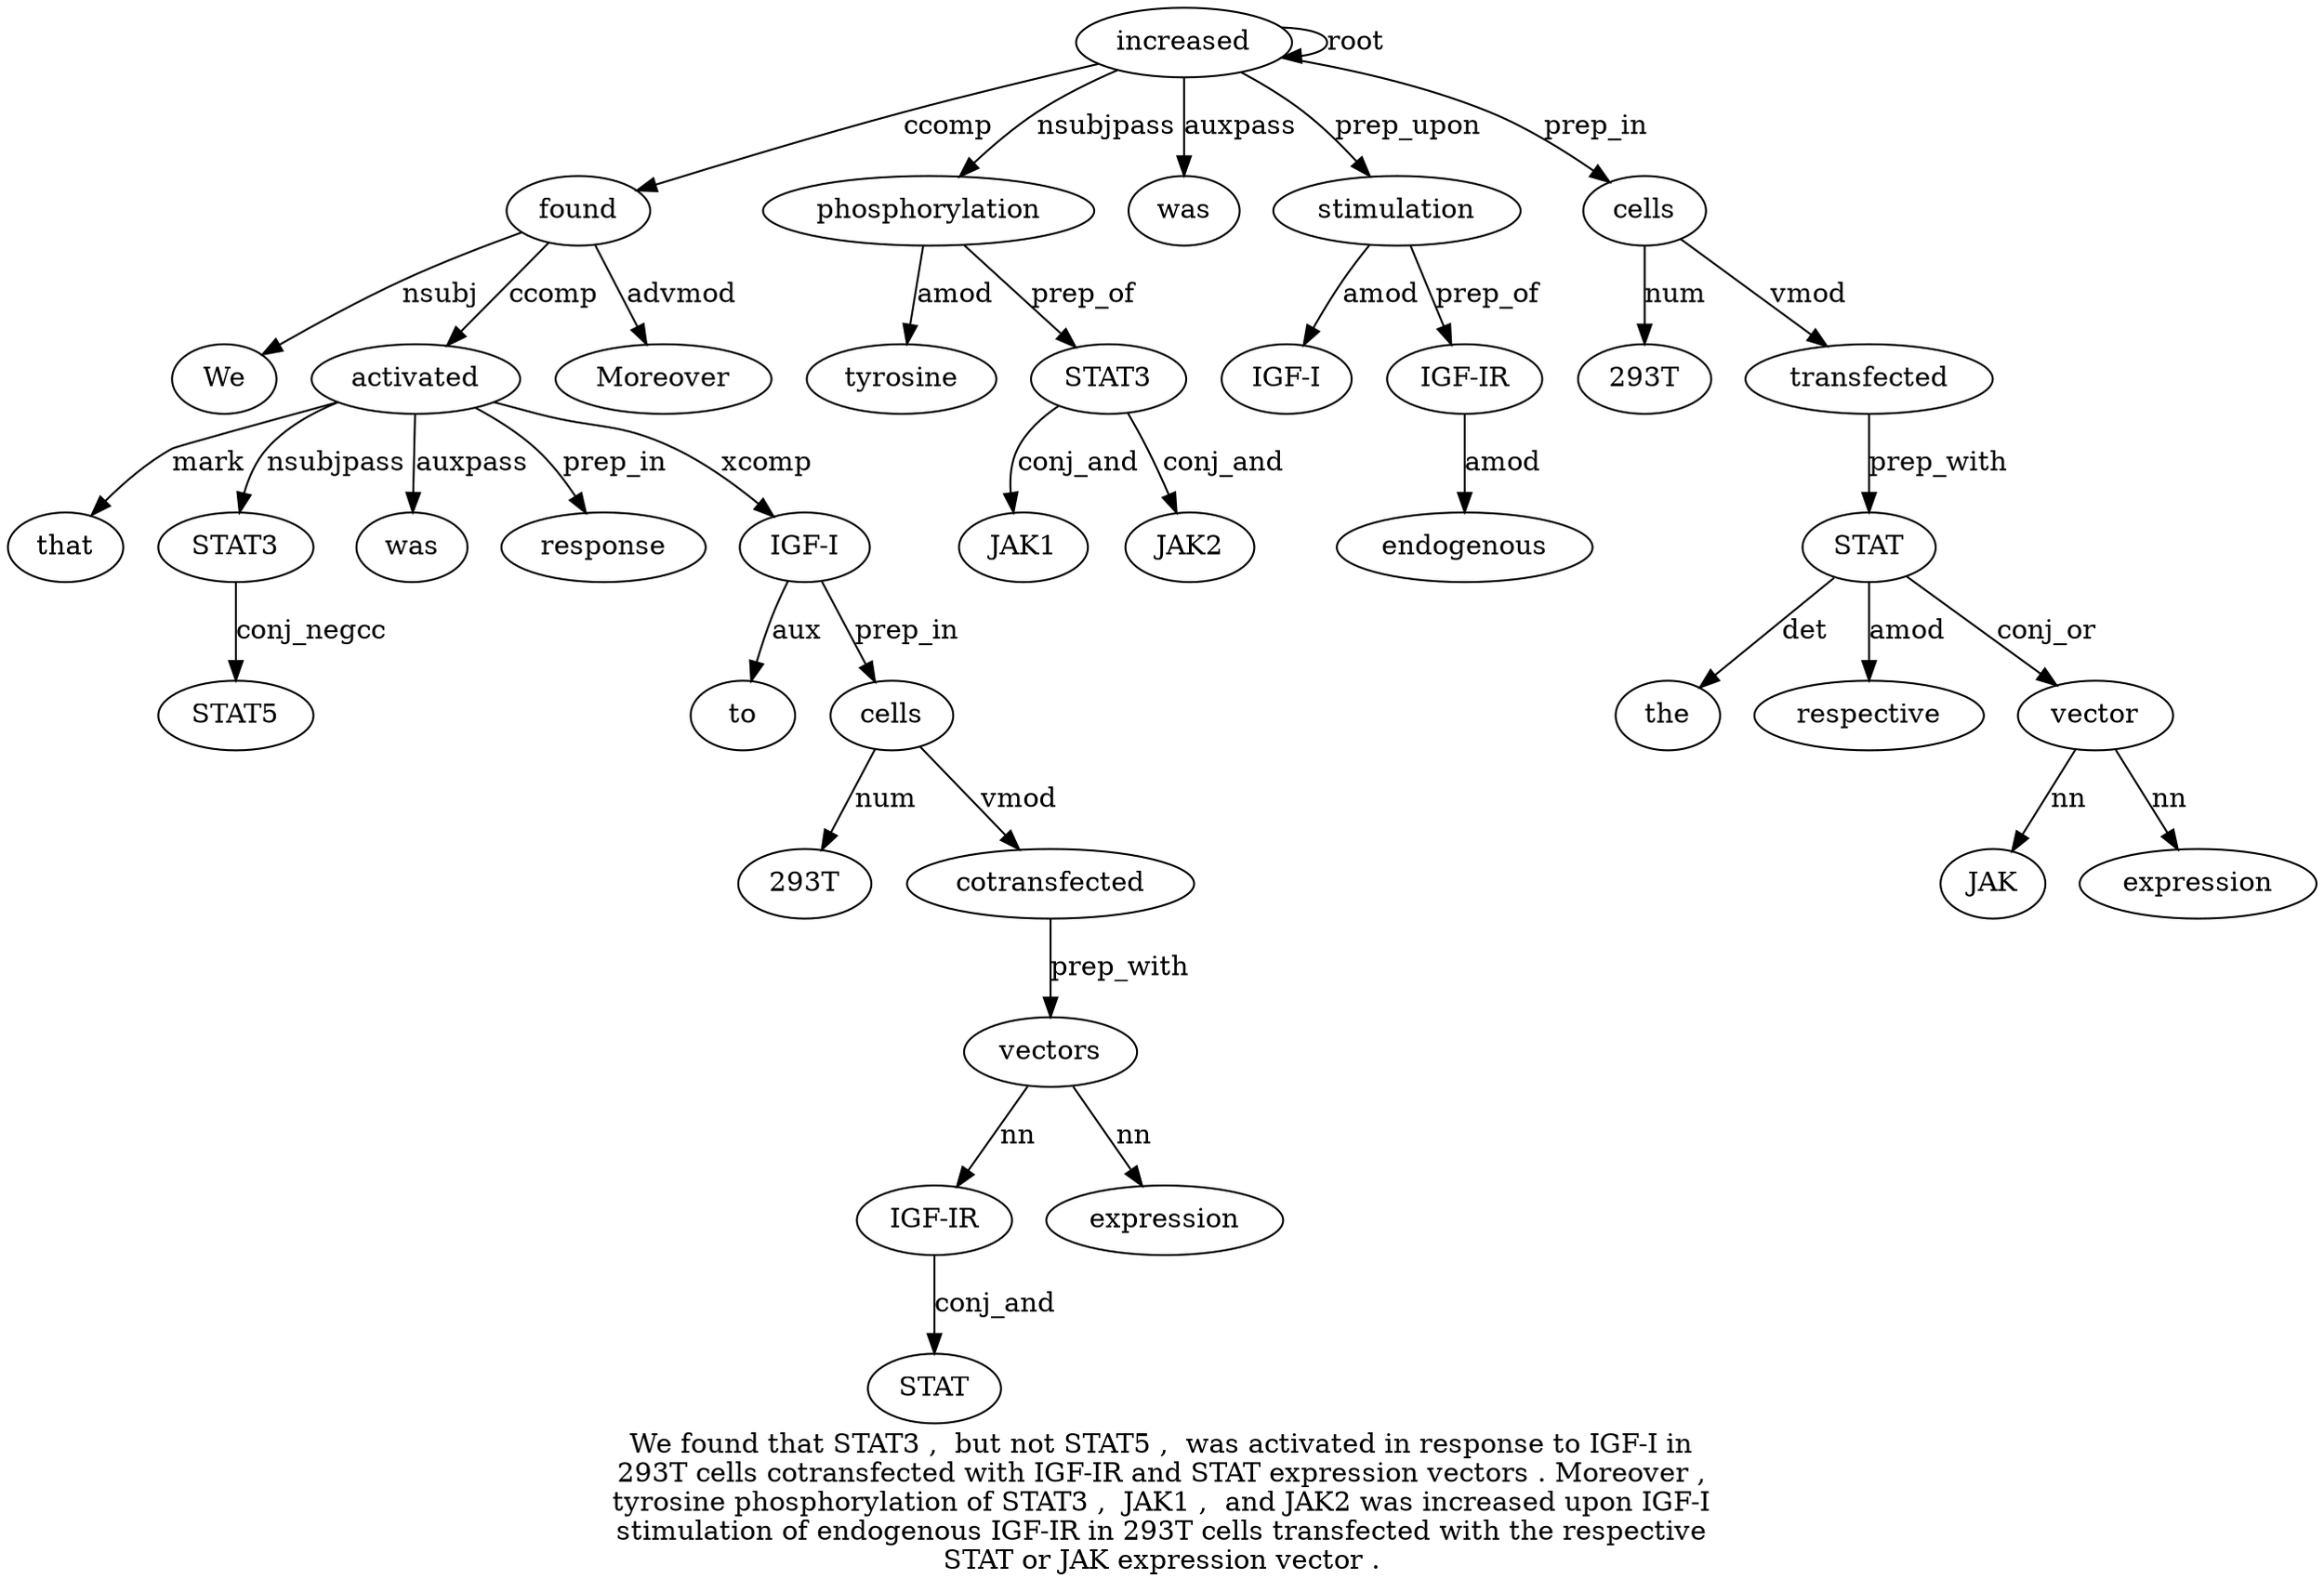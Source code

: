 digraph "We found that STAT3 ,  but not STAT5 ,  was activated in response to IGF-I in 293T cells cotransfected with IGF-IR and STAT expression vectors . Moreover ,  tyrosine phosphorylation of STAT3 ,  JAK1 ,  and JAK2 was increased upon IGF-I stimulation of endogenous IGF-IR in 293T cells transfected with the respective STAT or JAK expression vector ." {
label="We found that STAT3 ,  but not STAT5 ,  was activated in response to IGF-I in
293T cells cotransfected with IGF-IR and STAT expression vectors . Moreover ,
tyrosine phosphorylation of STAT3 ,  JAK1 ,  and JAK2 was increased upon IGF-I
stimulation of endogenous IGF-IR in 293T cells transfected with the respective
STAT or JAK expression vector .";
found2 [style=filled, fillcolor=white, label=found];
We1 [style=filled, fillcolor=white, label=We];
found2 -> We1  [label=nsubj];
increased39 [style=filled, fillcolor=white, label=increased];
increased39 -> found2  [label=ccomp];
activated11 [style=filled, fillcolor=white, label=activated];
that3 [style=filled, fillcolor=white, label=that];
activated11 -> that3  [label=mark];
STAT34 [style=filled, fillcolor=white, label=STAT3];
activated11 -> STAT34  [label=nsubjpass];
STAT58 [style=filled, fillcolor=white, label=STAT5];
STAT34 -> STAT58  [label=conj_negcc];
was10 [style=filled, fillcolor=white, label=was];
activated11 -> was10  [label=auxpass];
found2 -> activated11  [label=ccomp];
response13 [style=filled, fillcolor=white, label=response];
activated11 -> response13  [label=prep_in];
"IGF-I15" [style=filled, fillcolor=white, label="IGF-I"];
to14 [style=filled, fillcolor=white, label=to];
"IGF-I15" -> to14  [label=aux];
activated11 -> "IGF-I15"  [label=xcomp];
cells18 [style=filled, fillcolor=white, label=cells];
"293T17" [style=filled, fillcolor=white, label="293T"];
cells18 -> "293T17"  [label=num];
"IGF-I15" -> cells18  [label=prep_in];
cotransfected19 [style=filled, fillcolor=white, label=cotransfected];
cells18 -> cotransfected19  [label=vmod];
vectors25 [style=filled, fillcolor=white, label=vectors];
"IGF-IR21" [style=filled, fillcolor=white, label="IGF-IR"];
vectors25 -> "IGF-IR21"  [label=nn];
STAT23 [style=filled, fillcolor=white, label=STAT];
"IGF-IR21" -> STAT23  [label=conj_and];
expression24 [style=filled, fillcolor=white, label=expression];
vectors25 -> expression24  [label=nn];
cotransfected19 -> vectors25  [label=prep_with];
Moreover27 [style=filled, fillcolor=white, label=Moreover];
found2 -> Moreover27  [label=advmod];
phosphorylation30 [style=filled, fillcolor=white, label=phosphorylation];
tyrosine29 [style=filled, fillcolor=white, label=tyrosine];
phosphorylation30 -> tyrosine29  [label=amod];
increased39 -> phosphorylation30  [label=nsubjpass];
STAT332 [style=filled, fillcolor=white, label=STAT3];
phosphorylation30 -> STAT332  [label=prep_of];
JAK134 [style=filled, fillcolor=white, label=JAK1];
STAT332 -> JAK134  [label=conj_and];
JAK237 [style=filled, fillcolor=white, label=JAK2];
STAT332 -> JAK237  [label=conj_and];
was38 [style=filled, fillcolor=white, label=was];
increased39 -> was38  [label=auxpass];
increased39 -> increased39  [label=root];
stimulation42 [style=filled, fillcolor=white, label=stimulation];
"IGF-I41" [style=filled, fillcolor=white, label="IGF-I"];
stimulation42 -> "IGF-I41"  [label=amod];
increased39 -> stimulation42  [label=prep_upon];
"IGF-IR45" [style=filled, fillcolor=white, label="IGF-IR"];
endogenous44 [style=filled, fillcolor=white, label=endogenous];
"IGF-IR45" -> endogenous44  [label=amod];
stimulation42 -> "IGF-IR45"  [label=prep_of];
cells48 [style=filled, fillcolor=white, label=cells];
"293T47" [style=filled, fillcolor=white, label="293T"];
cells48 -> "293T47"  [label=num];
increased39 -> cells48  [label=prep_in];
transfected49 [style=filled, fillcolor=white, label=transfected];
cells48 -> transfected49  [label=vmod];
STAT53 [style=filled, fillcolor=white, label=STAT];
the51 [style=filled, fillcolor=white, label=the];
STAT53 -> the51  [label=det];
respective52 [style=filled, fillcolor=white, label=respective];
STAT53 -> respective52  [label=amod];
transfected49 -> STAT53  [label=prep_with];
vector57 [style=filled, fillcolor=white, label=vector];
JAK55 [style=filled, fillcolor=white, label=JAK];
vector57 -> JAK55  [label=nn];
expression56 [style=filled, fillcolor=white, label=expression];
vector57 -> expression56  [label=nn];
STAT53 -> vector57  [label=conj_or];
}
